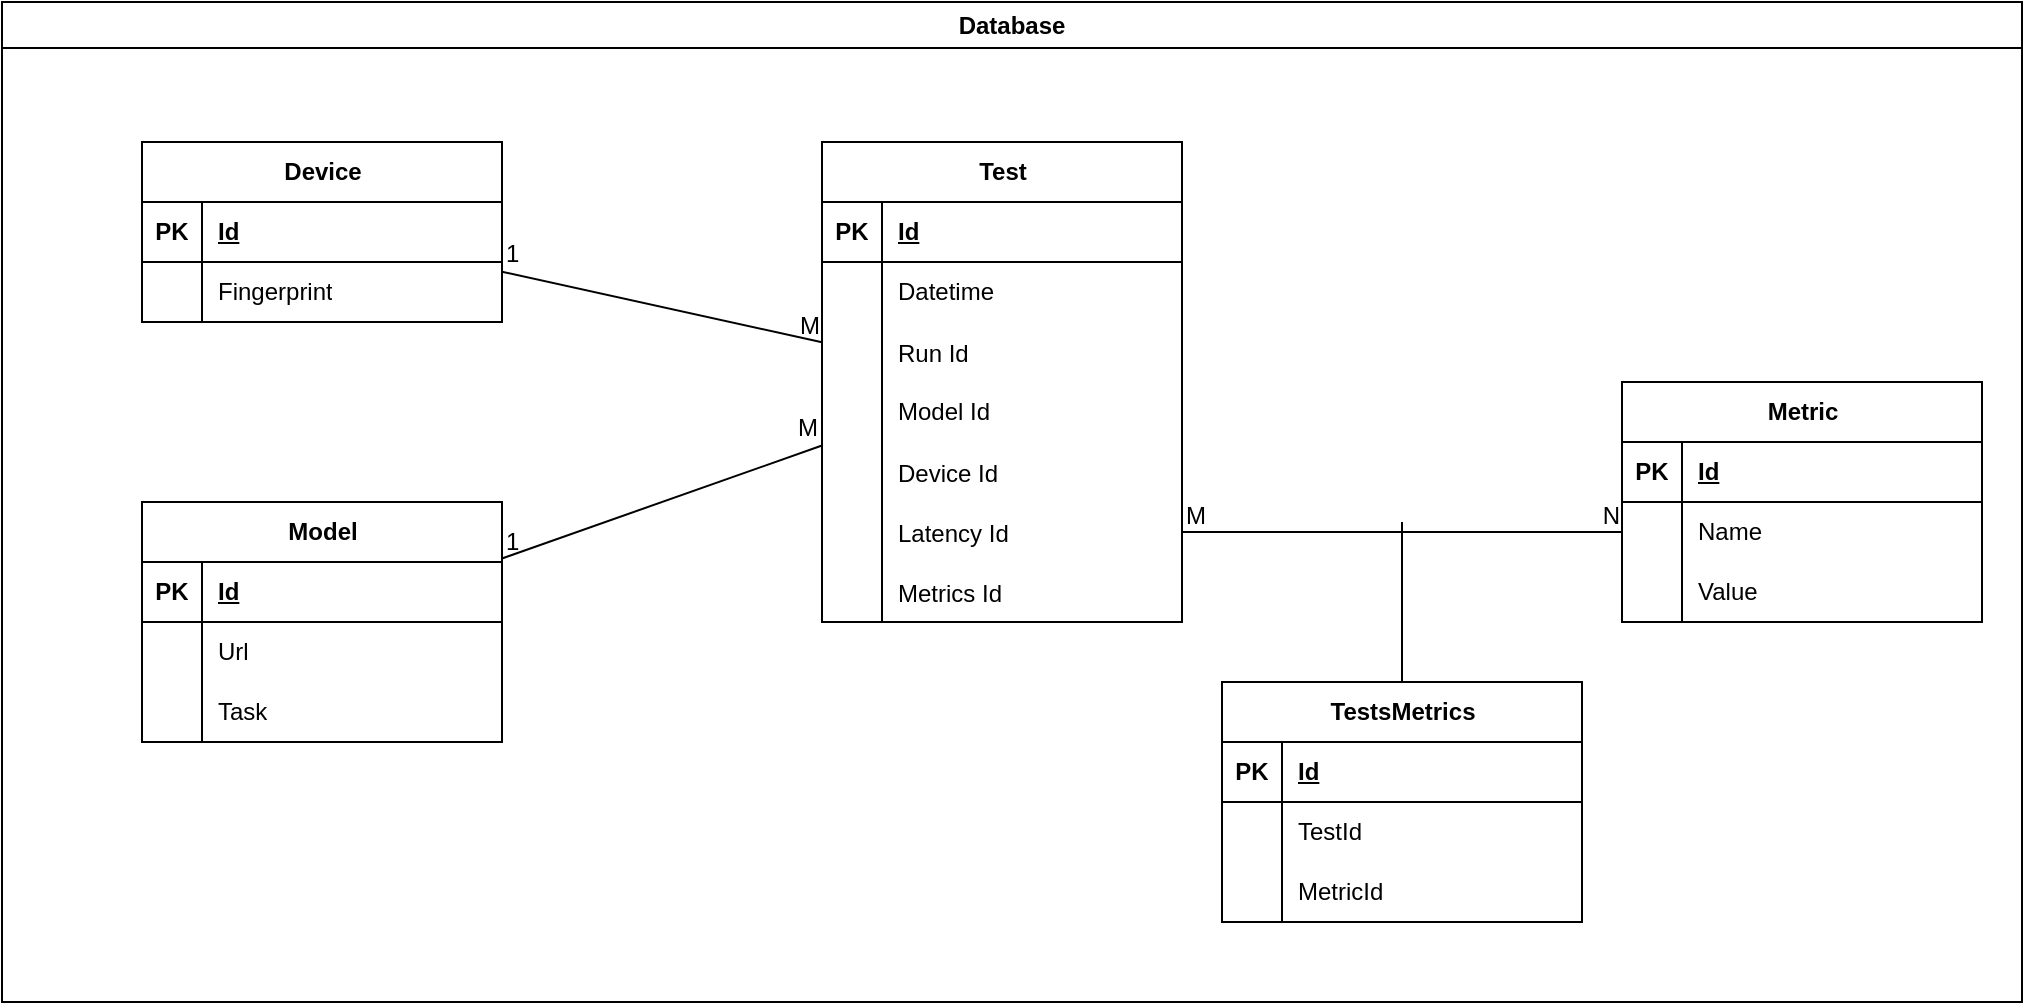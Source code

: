 <mxfile version="25.0.3">
  <diagram name="Page-1" id="eiVfjTH3touZLWz6EHQY">
    <mxGraphModel dx="1388" dy="624" grid="1" gridSize="10" guides="1" tooltips="1" connect="1" arrows="1" fold="1" page="1" pageScale="1" pageWidth="850" pageHeight="1100" math="0" shadow="0">
      <root>
        <mxCell id="0" />
        <mxCell id="1" parent="0" />
        <mxCell id="tyjR8he37Etmvqs3X0Is-111" value="Database" style="swimlane;whiteSpace=wrap;html=1;" parent="1" vertex="1">
          <mxGeometry x="130" y="60" width="1010" height="500" as="geometry" />
        </mxCell>
        <mxCell id="tyjR8he37Etmvqs3X0Is-112" value="Device" style="shape=table;startSize=30;container=1;collapsible=1;childLayout=tableLayout;fixedRows=1;rowLines=0;fontStyle=1;align=center;resizeLast=1;html=1;" parent="tyjR8he37Etmvqs3X0Is-111" vertex="1">
          <mxGeometry x="70" y="70" width="180" height="90" as="geometry" />
        </mxCell>
        <mxCell id="tyjR8he37Etmvqs3X0Is-113" value="" style="shape=tableRow;horizontal=0;startSize=0;swimlaneHead=0;swimlaneBody=0;fillColor=none;collapsible=0;dropTarget=0;points=[[0,0.5],[1,0.5]];portConstraint=eastwest;top=0;left=0;right=0;bottom=1;" parent="tyjR8he37Etmvqs3X0Is-112" vertex="1">
          <mxGeometry y="30" width="180" height="30" as="geometry" />
        </mxCell>
        <mxCell id="tyjR8he37Etmvqs3X0Is-114" value="PK" style="shape=partialRectangle;connectable=0;fillColor=none;top=0;left=0;bottom=0;right=0;fontStyle=1;overflow=hidden;whiteSpace=wrap;html=1;" parent="tyjR8he37Etmvqs3X0Is-113" vertex="1">
          <mxGeometry width="30" height="30" as="geometry">
            <mxRectangle width="30" height="30" as="alternateBounds" />
          </mxGeometry>
        </mxCell>
        <mxCell id="tyjR8he37Etmvqs3X0Is-115" value="Id" style="shape=partialRectangle;connectable=0;fillColor=none;top=0;left=0;bottom=0;right=0;align=left;spacingLeft=6;fontStyle=5;overflow=hidden;whiteSpace=wrap;html=1;" parent="tyjR8he37Etmvqs3X0Is-113" vertex="1">
          <mxGeometry x="30" width="150" height="30" as="geometry">
            <mxRectangle width="150" height="30" as="alternateBounds" />
          </mxGeometry>
        </mxCell>
        <mxCell id="tyjR8he37Etmvqs3X0Is-116" value="" style="shape=tableRow;horizontal=0;startSize=0;swimlaneHead=0;swimlaneBody=0;fillColor=none;collapsible=0;dropTarget=0;points=[[0,0.5],[1,0.5]];portConstraint=eastwest;top=0;left=0;right=0;bottom=0;" parent="tyjR8he37Etmvqs3X0Is-112" vertex="1">
          <mxGeometry y="60" width="180" height="30" as="geometry" />
        </mxCell>
        <mxCell id="tyjR8he37Etmvqs3X0Is-117" value="" style="shape=partialRectangle;connectable=0;fillColor=none;top=0;left=0;bottom=0;right=0;editable=1;overflow=hidden;whiteSpace=wrap;html=1;" parent="tyjR8he37Etmvqs3X0Is-116" vertex="1">
          <mxGeometry width="30" height="30" as="geometry">
            <mxRectangle width="30" height="30" as="alternateBounds" />
          </mxGeometry>
        </mxCell>
        <mxCell id="tyjR8he37Etmvqs3X0Is-118" value="Fingerprint" style="shape=partialRectangle;connectable=0;fillColor=none;top=0;left=0;bottom=0;right=0;align=left;spacingLeft=6;overflow=hidden;whiteSpace=wrap;html=1;" parent="tyjR8he37Etmvqs3X0Is-116" vertex="1">
          <mxGeometry x="30" width="150" height="30" as="geometry">
            <mxRectangle width="150" height="30" as="alternateBounds" />
          </mxGeometry>
        </mxCell>
        <mxCell id="tyjR8he37Etmvqs3X0Is-125" value="Model" style="shape=table;startSize=30;container=1;collapsible=1;childLayout=tableLayout;fixedRows=1;rowLines=0;fontStyle=1;align=center;resizeLast=1;html=1;" parent="tyjR8he37Etmvqs3X0Is-111" vertex="1">
          <mxGeometry x="70" y="250" width="180" height="120" as="geometry" />
        </mxCell>
        <mxCell id="tyjR8he37Etmvqs3X0Is-126" value="" style="shape=tableRow;horizontal=0;startSize=0;swimlaneHead=0;swimlaneBody=0;fillColor=none;collapsible=0;dropTarget=0;points=[[0,0.5],[1,0.5]];portConstraint=eastwest;top=0;left=0;right=0;bottom=1;" parent="tyjR8he37Etmvqs3X0Is-125" vertex="1">
          <mxGeometry y="30" width="180" height="30" as="geometry" />
        </mxCell>
        <mxCell id="tyjR8he37Etmvqs3X0Is-127" value="PK" style="shape=partialRectangle;connectable=0;fillColor=none;top=0;left=0;bottom=0;right=0;fontStyle=1;overflow=hidden;whiteSpace=wrap;html=1;" parent="tyjR8he37Etmvqs3X0Is-126" vertex="1">
          <mxGeometry width="30" height="30" as="geometry">
            <mxRectangle width="30" height="30" as="alternateBounds" />
          </mxGeometry>
        </mxCell>
        <mxCell id="tyjR8he37Etmvqs3X0Is-128" value="Id" style="shape=partialRectangle;connectable=0;fillColor=none;top=0;left=0;bottom=0;right=0;align=left;spacingLeft=6;fontStyle=5;overflow=hidden;whiteSpace=wrap;html=1;" parent="tyjR8he37Etmvqs3X0Is-126" vertex="1">
          <mxGeometry x="30" width="150" height="30" as="geometry">
            <mxRectangle width="150" height="30" as="alternateBounds" />
          </mxGeometry>
        </mxCell>
        <mxCell id="tyjR8he37Etmvqs3X0Is-129" value="" style="shape=tableRow;horizontal=0;startSize=0;swimlaneHead=0;swimlaneBody=0;fillColor=none;collapsible=0;dropTarget=0;points=[[0,0.5],[1,0.5]];portConstraint=eastwest;top=0;left=0;right=0;bottom=0;" parent="tyjR8he37Etmvqs3X0Is-125" vertex="1">
          <mxGeometry y="60" width="180" height="30" as="geometry" />
        </mxCell>
        <mxCell id="tyjR8he37Etmvqs3X0Is-130" value="" style="shape=partialRectangle;connectable=0;fillColor=none;top=0;left=0;bottom=0;right=0;editable=1;overflow=hidden;whiteSpace=wrap;html=1;" parent="tyjR8he37Etmvqs3X0Is-129" vertex="1">
          <mxGeometry width="30" height="30" as="geometry">
            <mxRectangle width="30" height="30" as="alternateBounds" />
          </mxGeometry>
        </mxCell>
        <mxCell id="tyjR8he37Etmvqs3X0Is-131" value="Url" style="shape=partialRectangle;connectable=0;fillColor=none;top=0;left=0;bottom=0;right=0;align=left;spacingLeft=6;overflow=hidden;whiteSpace=wrap;html=1;" parent="tyjR8he37Etmvqs3X0Is-129" vertex="1">
          <mxGeometry x="30" width="150" height="30" as="geometry">
            <mxRectangle width="150" height="30" as="alternateBounds" />
          </mxGeometry>
        </mxCell>
        <mxCell id="tyjR8he37Etmvqs3X0Is-132" value="" style="shape=tableRow;horizontal=0;startSize=0;swimlaneHead=0;swimlaneBody=0;fillColor=none;collapsible=0;dropTarget=0;points=[[0,0.5],[1,0.5]];portConstraint=eastwest;top=0;left=0;right=0;bottom=0;" parent="tyjR8he37Etmvqs3X0Is-125" vertex="1">
          <mxGeometry y="90" width="180" height="30" as="geometry" />
        </mxCell>
        <mxCell id="tyjR8he37Etmvqs3X0Is-133" value="" style="shape=partialRectangle;connectable=0;fillColor=none;top=0;left=0;bottom=0;right=0;editable=1;overflow=hidden;whiteSpace=wrap;html=1;" parent="tyjR8he37Etmvqs3X0Is-132" vertex="1">
          <mxGeometry width="30" height="30" as="geometry">
            <mxRectangle width="30" height="30" as="alternateBounds" />
          </mxGeometry>
        </mxCell>
        <mxCell id="tyjR8he37Etmvqs3X0Is-134" value="Task" style="shape=partialRectangle;connectable=0;fillColor=none;top=0;left=0;bottom=0;right=0;align=left;spacingLeft=6;overflow=hidden;whiteSpace=wrap;html=1;" parent="tyjR8he37Etmvqs3X0Is-132" vertex="1">
          <mxGeometry x="30" width="150" height="30" as="geometry">
            <mxRectangle width="150" height="30" as="alternateBounds" />
          </mxGeometry>
        </mxCell>
        <mxCell id="tyjR8he37Etmvqs3X0Is-148" value="Test" style="shape=table;startSize=30;container=1;collapsible=1;childLayout=tableLayout;fixedRows=1;rowLines=0;fontStyle=1;align=center;resizeLast=1;html=1;" parent="tyjR8he37Etmvqs3X0Is-111" vertex="1">
          <mxGeometry x="410" y="70" width="180" height="240" as="geometry" />
        </mxCell>
        <mxCell id="tyjR8he37Etmvqs3X0Is-149" value="" style="shape=tableRow;horizontal=0;startSize=0;swimlaneHead=0;swimlaneBody=0;fillColor=none;collapsible=0;dropTarget=0;points=[[0,0.5],[1,0.5]];portConstraint=eastwest;top=0;left=0;right=0;bottom=1;" parent="tyjR8he37Etmvqs3X0Is-148" vertex="1">
          <mxGeometry y="30" width="180" height="30" as="geometry" />
        </mxCell>
        <mxCell id="tyjR8he37Etmvqs3X0Is-150" value="PK" style="shape=partialRectangle;connectable=0;fillColor=none;top=0;left=0;bottom=0;right=0;fontStyle=1;overflow=hidden;whiteSpace=wrap;html=1;" parent="tyjR8he37Etmvqs3X0Is-149" vertex="1">
          <mxGeometry width="30" height="30" as="geometry">
            <mxRectangle width="30" height="30" as="alternateBounds" />
          </mxGeometry>
        </mxCell>
        <mxCell id="tyjR8he37Etmvqs3X0Is-151" value="Id" style="shape=partialRectangle;connectable=0;fillColor=none;top=0;left=0;bottom=0;right=0;align=left;spacingLeft=6;fontStyle=5;overflow=hidden;whiteSpace=wrap;html=1;" parent="tyjR8he37Etmvqs3X0Is-149" vertex="1">
          <mxGeometry x="30" width="150" height="30" as="geometry">
            <mxRectangle width="150" height="30" as="alternateBounds" />
          </mxGeometry>
        </mxCell>
        <mxCell id="tyjR8he37Etmvqs3X0Is-152" value="" style="shape=tableRow;horizontal=0;startSize=0;swimlaneHead=0;swimlaneBody=0;fillColor=none;collapsible=0;dropTarget=0;points=[[0,0.5],[1,0.5]];portConstraint=eastwest;top=0;left=0;right=0;bottom=0;" parent="tyjR8he37Etmvqs3X0Is-148" vertex="1">
          <mxGeometry y="60" width="180" height="30" as="geometry" />
        </mxCell>
        <mxCell id="tyjR8he37Etmvqs3X0Is-153" value="" style="shape=partialRectangle;connectable=0;fillColor=none;top=0;left=0;bottom=0;right=0;editable=1;overflow=hidden;whiteSpace=wrap;html=1;" parent="tyjR8he37Etmvqs3X0Is-152" vertex="1">
          <mxGeometry width="30" height="30" as="geometry">
            <mxRectangle width="30" height="30" as="alternateBounds" />
          </mxGeometry>
        </mxCell>
        <mxCell id="tyjR8he37Etmvqs3X0Is-154" value="Datetime" style="shape=partialRectangle;connectable=0;fillColor=none;top=0;left=0;bottom=0;right=0;align=left;spacingLeft=6;overflow=hidden;whiteSpace=wrap;html=1;" parent="tyjR8he37Etmvqs3X0Is-152" vertex="1">
          <mxGeometry x="30" width="150" height="30" as="geometry">
            <mxRectangle width="150" height="30" as="alternateBounds" />
          </mxGeometry>
        </mxCell>
        <mxCell id="CIzaCJLjWcQNwGiYpbvj-1" value="" style="shape=tableRow;horizontal=0;startSize=0;swimlaneHead=0;swimlaneBody=0;fillColor=none;collapsible=0;dropTarget=0;points=[[0,0.5],[1,0.5]];portConstraint=eastwest;top=0;left=0;right=0;bottom=0;" parent="tyjR8he37Etmvqs3X0Is-148" vertex="1">
          <mxGeometry y="90" width="180" height="30" as="geometry" />
        </mxCell>
        <mxCell id="CIzaCJLjWcQNwGiYpbvj-2" value="" style="shape=partialRectangle;connectable=0;fillColor=none;top=0;left=0;bottom=0;right=0;editable=1;overflow=hidden;" parent="CIzaCJLjWcQNwGiYpbvj-1" vertex="1">
          <mxGeometry width="30" height="30" as="geometry">
            <mxRectangle width="30" height="30" as="alternateBounds" />
          </mxGeometry>
        </mxCell>
        <mxCell id="CIzaCJLjWcQNwGiYpbvj-3" value="Run Id" style="shape=partialRectangle;connectable=0;fillColor=none;top=0;left=0;bottom=0;right=0;align=left;spacingLeft=6;overflow=hidden;" parent="CIzaCJLjWcQNwGiYpbvj-1" vertex="1">
          <mxGeometry x="30" width="150" height="30" as="geometry">
            <mxRectangle width="150" height="30" as="alternateBounds" />
          </mxGeometry>
        </mxCell>
        <mxCell id="tyjR8he37Etmvqs3X0Is-155" value="" style="shape=tableRow;horizontal=0;startSize=0;swimlaneHead=0;swimlaneBody=0;fillColor=none;collapsible=0;dropTarget=0;points=[[0,0.5],[1,0.5]];portConstraint=eastwest;top=0;left=0;right=0;bottom=0;" parent="tyjR8he37Etmvqs3X0Is-148" vertex="1">
          <mxGeometry y="120" width="180" height="30" as="geometry" />
        </mxCell>
        <mxCell id="tyjR8he37Etmvqs3X0Is-156" value="" style="shape=partialRectangle;connectable=0;fillColor=none;top=0;left=0;bottom=0;right=0;editable=1;overflow=hidden;whiteSpace=wrap;html=1;" parent="tyjR8he37Etmvqs3X0Is-155" vertex="1">
          <mxGeometry width="30" height="30" as="geometry">
            <mxRectangle width="30" height="30" as="alternateBounds" />
          </mxGeometry>
        </mxCell>
        <mxCell id="tyjR8he37Etmvqs3X0Is-157" value="Model Id" style="shape=partialRectangle;connectable=0;fillColor=none;top=0;left=0;bottom=0;right=0;align=left;spacingLeft=6;overflow=hidden;whiteSpace=wrap;html=1;" parent="tyjR8he37Etmvqs3X0Is-155" vertex="1">
          <mxGeometry x="30" width="150" height="30" as="geometry">
            <mxRectangle width="150" height="30" as="alternateBounds" />
          </mxGeometry>
        </mxCell>
        <mxCell id="tyjR8he37Etmvqs3X0Is-158" value="" style="shape=tableRow;horizontal=0;startSize=0;swimlaneHead=0;swimlaneBody=0;fillColor=none;collapsible=0;dropTarget=0;points=[[0,0.5],[1,0.5]];portConstraint=eastwest;top=0;left=0;right=0;bottom=0;" parent="tyjR8he37Etmvqs3X0Is-148" vertex="1">
          <mxGeometry y="150" width="180" height="30" as="geometry" />
        </mxCell>
        <mxCell id="tyjR8he37Etmvqs3X0Is-159" value="" style="shape=partialRectangle;connectable=0;fillColor=none;top=0;left=0;bottom=0;right=0;editable=1;overflow=hidden;" parent="tyjR8he37Etmvqs3X0Is-158" vertex="1">
          <mxGeometry width="30" height="30" as="geometry">
            <mxRectangle width="30" height="30" as="alternateBounds" />
          </mxGeometry>
        </mxCell>
        <mxCell id="tyjR8he37Etmvqs3X0Is-160" value="Device Id" style="shape=partialRectangle;connectable=0;fillColor=none;top=0;left=0;bottom=0;right=0;align=left;spacingLeft=6;overflow=hidden;" parent="tyjR8he37Etmvqs3X0Is-158" vertex="1">
          <mxGeometry x="30" width="150" height="30" as="geometry">
            <mxRectangle width="150" height="30" as="alternateBounds" />
          </mxGeometry>
        </mxCell>
        <mxCell id="tyjR8he37Etmvqs3X0Is-161" value="" style="shape=tableRow;horizontal=0;startSize=0;swimlaneHead=0;swimlaneBody=0;fillColor=none;collapsible=0;dropTarget=0;points=[[0,0.5],[1,0.5]];portConstraint=eastwest;top=0;left=0;right=0;bottom=0;" parent="tyjR8he37Etmvqs3X0Is-148" vertex="1">
          <mxGeometry y="180" width="180" height="30" as="geometry" />
        </mxCell>
        <mxCell id="tyjR8he37Etmvqs3X0Is-162" value="" style="shape=partialRectangle;connectable=0;fillColor=none;top=0;left=0;bottom=0;right=0;editable=1;overflow=hidden;" parent="tyjR8he37Etmvqs3X0Is-161" vertex="1">
          <mxGeometry width="30" height="30" as="geometry">
            <mxRectangle width="30" height="30" as="alternateBounds" />
          </mxGeometry>
        </mxCell>
        <mxCell id="tyjR8he37Etmvqs3X0Is-163" value="Latency Id" style="shape=partialRectangle;connectable=0;fillColor=none;top=0;left=0;bottom=0;right=0;align=left;spacingLeft=6;overflow=hidden;" parent="tyjR8he37Etmvqs3X0Is-161" vertex="1">
          <mxGeometry x="30" width="150" height="30" as="geometry">
            <mxRectangle width="150" height="30" as="alternateBounds" />
          </mxGeometry>
        </mxCell>
        <mxCell id="tyjR8he37Etmvqs3X0Is-164" value="" style="shape=tableRow;horizontal=0;startSize=0;swimlaneHead=0;swimlaneBody=0;fillColor=none;collapsible=0;dropTarget=0;points=[[0,0.5],[1,0.5]];portConstraint=eastwest;top=0;left=0;right=0;bottom=0;" parent="tyjR8he37Etmvqs3X0Is-148" vertex="1">
          <mxGeometry y="210" width="180" height="30" as="geometry" />
        </mxCell>
        <mxCell id="tyjR8he37Etmvqs3X0Is-165" value="" style="shape=partialRectangle;connectable=0;fillColor=none;top=0;left=0;bottom=0;right=0;editable=1;overflow=hidden;" parent="tyjR8he37Etmvqs3X0Is-164" vertex="1">
          <mxGeometry width="30" height="30" as="geometry">
            <mxRectangle width="30" height="30" as="alternateBounds" />
          </mxGeometry>
        </mxCell>
        <mxCell id="tyjR8he37Etmvqs3X0Is-166" value="Metrics Id" style="shape=partialRectangle;connectable=0;fillColor=none;top=0;left=0;bottom=0;right=0;align=left;spacingLeft=6;overflow=hidden;" parent="tyjR8he37Etmvqs3X0Is-164" vertex="1">
          <mxGeometry x="30" width="150" height="30" as="geometry">
            <mxRectangle width="150" height="30" as="alternateBounds" />
          </mxGeometry>
        </mxCell>
        <mxCell id="tyjR8he37Etmvqs3X0Is-198" value="" style="endArrow=none;html=1;rounded=0;" parent="tyjR8he37Etmvqs3X0Is-111" source="tyjR8he37Etmvqs3X0Is-112" target="tyjR8he37Etmvqs3X0Is-148" edge="1">
          <mxGeometry relative="1" as="geometry">
            <mxPoint x="420" y="350" as="sourcePoint" />
            <mxPoint x="580" y="350" as="targetPoint" />
          </mxGeometry>
        </mxCell>
        <mxCell id="tyjR8he37Etmvqs3X0Is-199" value="1" style="resizable=0;html=1;whiteSpace=wrap;align=left;verticalAlign=bottom;" parent="tyjR8he37Etmvqs3X0Is-198" connectable="0" vertex="1">
          <mxGeometry x="-1" relative="1" as="geometry" />
        </mxCell>
        <mxCell id="tyjR8he37Etmvqs3X0Is-200" value="M" style="resizable=0;html=1;whiteSpace=wrap;align=right;verticalAlign=bottom;" parent="tyjR8he37Etmvqs3X0Is-198" connectable="0" vertex="1">
          <mxGeometry x="1" relative="1" as="geometry" />
        </mxCell>
        <mxCell id="tyjR8he37Etmvqs3X0Is-201" value="" style="endArrow=none;html=1;rounded=0;" parent="tyjR8he37Etmvqs3X0Is-111" source="tyjR8he37Etmvqs3X0Is-125" target="tyjR8he37Etmvqs3X0Is-148" edge="1">
          <mxGeometry relative="1" as="geometry">
            <mxPoint x="260" y="141" as="sourcePoint" />
            <mxPoint x="420" y="169" as="targetPoint" />
          </mxGeometry>
        </mxCell>
        <mxCell id="tyjR8he37Etmvqs3X0Is-202" value="1" style="resizable=0;html=1;whiteSpace=wrap;align=left;verticalAlign=bottom;" parent="tyjR8he37Etmvqs3X0Is-201" connectable="0" vertex="1">
          <mxGeometry x="-1" relative="1" as="geometry" />
        </mxCell>
        <mxCell id="tyjR8he37Etmvqs3X0Is-203" value="M" style="resizable=0;html=1;whiteSpace=wrap;align=right;verticalAlign=bottom;" parent="tyjR8he37Etmvqs3X0Is-201" connectable="0" vertex="1">
          <mxGeometry x="1" relative="1" as="geometry" />
        </mxCell>
        <mxCell id="DSlzepepZtzPSuuX6TnL-1" value="Metric" style="shape=table;startSize=30;container=1;collapsible=1;childLayout=tableLayout;fixedRows=1;rowLines=0;fontStyle=1;align=center;resizeLast=1;html=1;" vertex="1" parent="tyjR8he37Etmvqs3X0Is-111">
          <mxGeometry x="810" y="190" width="180" height="120" as="geometry" />
        </mxCell>
        <mxCell id="DSlzepepZtzPSuuX6TnL-2" value="" style="shape=tableRow;horizontal=0;startSize=0;swimlaneHead=0;swimlaneBody=0;fillColor=none;collapsible=0;dropTarget=0;points=[[0,0.5],[1,0.5]];portConstraint=eastwest;top=0;left=0;right=0;bottom=1;" vertex="1" parent="DSlzepepZtzPSuuX6TnL-1">
          <mxGeometry y="30" width="180" height="30" as="geometry" />
        </mxCell>
        <mxCell id="DSlzepepZtzPSuuX6TnL-3" value="PK" style="shape=partialRectangle;connectable=0;fillColor=none;top=0;left=0;bottom=0;right=0;fontStyle=1;overflow=hidden;whiteSpace=wrap;html=1;" vertex="1" parent="DSlzepepZtzPSuuX6TnL-2">
          <mxGeometry width="30" height="30" as="geometry">
            <mxRectangle width="30" height="30" as="alternateBounds" />
          </mxGeometry>
        </mxCell>
        <mxCell id="DSlzepepZtzPSuuX6TnL-4" value="Id" style="shape=partialRectangle;connectable=0;fillColor=none;top=0;left=0;bottom=0;right=0;align=left;spacingLeft=6;fontStyle=5;overflow=hidden;whiteSpace=wrap;html=1;" vertex="1" parent="DSlzepepZtzPSuuX6TnL-2">
          <mxGeometry x="30" width="150" height="30" as="geometry">
            <mxRectangle width="150" height="30" as="alternateBounds" />
          </mxGeometry>
        </mxCell>
        <mxCell id="DSlzepepZtzPSuuX6TnL-5" value="" style="shape=tableRow;horizontal=0;startSize=0;swimlaneHead=0;swimlaneBody=0;fillColor=none;collapsible=0;dropTarget=0;points=[[0,0.5],[1,0.5]];portConstraint=eastwest;top=0;left=0;right=0;bottom=0;" vertex="1" parent="DSlzepepZtzPSuuX6TnL-1">
          <mxGeometry y="60" width="180" height="30" as="geometry" />
        </mxCell>
        <mxCell id="DSlzepepZtzPSuuX6TnL-6" value="" style="shape=partialRectangle;connectable=0;fillColor=none;top=0;left=0;bottom=0;right=0;editable=1;overflow=hidden;whiteSpace=wrap;html=1;" vertex="1" parent="DSlzepepZtzPSuuX6TnL-5">
          <mxGeometry width="30" height="30" as="geometry">
            <mxRectangle width="30" height="30" as="alternateBounds" />
          </mxGeometry>
        </mxCell>
        <mxCell id="DSlzepepZtzPSuuX6TnL-7" value="Name" style="shape=partialRectangle;connectable=0;fillColor=none;top=0;left=0;bottom=0;right=0;align=left;spacingLeft=6;overflow=hidden;whiteSpace=wrap;html=1;" vertex="1" parent="DSlzepepZtzPSuuX6TnL-5">
          <mxGeometry x="30" width="150" height="30" as="geometry">
            <mxRectangle width="150" height="30" as="alternateBounds" />
          </mxGeometry>
        </mxCell>
        <mxCell id="DSlzepepZtzPSuuX6TnL-8" value="" style="shape=tableRow;horizontal=0;startSize=0;swimlaneHead=0;swimlaneBody=0;fillColor=none;collapsible=0;dropTarget=0;points=[[0,0.5],[1,0.5]];portConstraint=eastwest;top=0;left=0;right=0;bottom=0;" vertex="1" parent="DSlzepepZtzPSuuX6TnL-1">
          <mxGeometry y="90" width="180" height="30" as="geometry" />
        </mxCell>
        <mxCell id="DSlzepepZtzPSuuX6TnL-9" value="" style="shape=partialRectangle;connectable=0;fillColor=none;top=0;left=0;bottom=0;right=0;editable=1;overflow=hidden;whiteSpace=wrap;html=1;" vertex="1" parent="DSlzepepZtzPSuuX6TnL-8">
          <mxGeometry width="30" height="30" as="geometry">
            <mxRectangle width="30" height="30" as="alternateBounds" />
          </mxGeometry>
        </mxCell>
        <mxCell id="DSlzepepZtzPSuuX6TnL-10" value="Value" style="shape=partialRectangle;connectable=0;fillColor=none;top=0;left=0;bottom=0;right=0;align=left;spacingLeft=6;overflow=hidden;whiteSpace=wrap;html=1;" vertex="1" parent="DSlzepepZtzPSuuX6TnL-8">
          <mxGeometry x="30" width="150" height="30" as="geometry">
            <mxRectangle width="150" height="30" as="alternateBounds" />
          </mxGeometry>
        </mxCell>
        <mxCell id="DSlzepepZtzPSuuX6TnL-14" value="TestsMetrics" style="shape=table;startSize=30;container=1;collapsible=1;childLayout=tableLayout;fixedRows=1;rowLines=0;fontStyle=1;align=center;resizeLast=1;html=1;" vertex="1" parent="tyjR8he37Etmvqs3X0Is-111">
          <mxGeometry x="610" y="340" width="180" height="120" as="geometry" />
        </mxCell>
        <mxCell id="DSlzepepZtzPSuuX6TnL-15" value="" style="shape=tableRow;horizontal=0;startSize=0;swimlaneHead=0;swimlaneBody=0;fillColor=none;collapsible=0;dropTarget=0;points=[[0,0.5],[1,0.5]];portConstraint=eastwest;top=0;left=0;right=0;bottom=1;" vertex="1" parent="DSlzepepZtzPSuuX6TnL-14">
          <mxGeometry y="30" width="180" height="30" as="geometry" />
        </mxCell>
        <mxCell id="DSlzepepZtzPSuuX6TnL-16" value="PK" style="shape=partialRectangle;connectable=0;fillColor=none;top=0;left=0;bottom=0;right=0;fontStyle=1;overflow=hidden;whiteSpace=wrap;html=1;" vertex="1" parent="DSlzepepZtzPSuuX6TnL-15">
          <mxGeometry width="30" height="30" as="geometry">
            <mxRectangle width="30" height="30" as="alternateBounds" />
          </mxGeometry>
        </mxCell>
        <mxCell id="DSlzepepZtzPSuuX6TnL-17" value="Id" style="shape=partialRectangle;connectable=0;fillColor=none;top=0;left=0;bottom=0;right=0;align=left;spacingLeft=6;fontStyle=5;overflow=hidden;whiteSpace=wrap;html=1;" vertex="1" parent="DSlzepepZtzPSuuX6TnL-15">
          <mxGeometry x="30" width="150" height="30" as="geometry">
            <mxRectangle width="150" height="30" as="alternateBounds" />
          </mxGeometry>
        </mxCell>
        <mxCell id="DSlzepepZtzPSuuX6TnL-18" value="" style="shape=tableRow;horizontal=0;startSize=0;swimlaneHead=0;swimlaneBody=0;fillColor=none;collapsible=0;dropTarget=0;points=[[0,0.5],[1,0.5]];portConstraint=eastwest;top=0;left=0;right=0;bottom=0;" vertex="1" parent="DSlzepepZtzPSuuX6TnL-14">
          <mxGeometry y="60" width="180" height="30" as="geometry" />
        </mxCell>
        <mxCell id="DSlzepepZtzPSuuX6TnL-19" value="" style="shape=partialRectangle;connectable=0;fillColor=none;top=0;left=0;bottom=0;right=0;editable=1;overflow=hidden;whiteSpace=wrap;html=1;" vertex="1" parent="DSlzepepZtzPSuuX6TnL-18">
          <mxGeometry width="30" height="30" as="geometry">
            <mxRectangle width="30" height="30" as="alternateBounds" />
          </mxGeometry>
        </mxCell>
        <mxCell id="DSlzepepZtzPSuuX6TnL-20" value="TestId" style="shape=partialRectangle;connectable=0;fillColor=none;top=0;left=0;bottom=0;right=0;align=left;spacingLeft=6;overflow=hidden;whiteSpace=wrap;html=1;" vertex="1" parent="DSlzepepZtzPSuuX6TnL-18">
          <mxGeometry x="30" width="150" height="30" as="geometry">
            <mxRectangle width="150" height="30" as="alternateBounds" />
          </mxGeometry>
        </mxCell>
        <mxCell id="DSlzepepZtzPSuuX6TnL-21" value="" style="shape=tableRow;horizontal=0;startSize=0;swimlaneHead=0;swimlaneBody=0;fillColor=none;collapsible=0;dropTarget=0;points=[[0,0.5],[1,0.5]];portConstraint=eastwest;top=0;left=0;right=0;bottom=0;" vertex="1" parent="DSlzepepZtzPSuuX6TnL-14">
          <mxGeometry y="90" width="180" height="30" as="geometry" />
        </mxCell>
        <mxCell id="DSlzepepZtzPSuuX6TnL-22" value="" style="shape=partialRectangle;connectable=0;fillColor=none;top=0;left=0;bottom=0;right=0;editable=1;overflow=hidden;whiteSpace=wrap;html=1;" vertex="1" parent="DSlzepepZtzPSuuX6TnL-21">
          <mxGeometry width="30" height="30" as="geometry">
            <mxRectangle width="30" height="30" as="alternateBounds" />
          </mxGeometry>
        </mxCell>
        <mxCell id="DSlzepepZtzPSuuX6TnL-23" value="MetricId" style="shape=partialRectangle;connectable=0;fillColor=none;top=0;left=0;bottom=0;right=0;align=left;spacingLeft=6;overflow=hidden;whiteSpace=wrap;html=1;" vertex="1" parent="DSlzepepZtzPSuuX6TnL-21">
          <mxGeometry x="30" width="150" height="30" as="geometry">
            <mxRectangle width="150" height="30" as="alternateBounds" />
          </mxGeometry>
        </mxCell>
        <mxCell id="DSlzepepZtzPSuuX6TnL-46" value="" style="endArrow=none;html=1;rounded=0;exitX=1;exitY=0.5;exitDx=0;exitDy=0;entryX=0;entryY=0.5;entryDx=0;entryDy=0;" edge="1" parent="tyjR8he37Etmvqs3X0Is-111" source="tyjR8he37Etmvqs3X0Is-161" target="DSlzepepZtzPSuuX6TnL-5">
          <mxGeometry relative="1" as="geometry">
            <mxPoint x="630" y="129.41" as="sourcePoint" />
            <mxPoint x="790" y="129.41" as="targetPoint" />
            <Array as="points" />
          </mxGeometry>
        </mxCell>
        <mxCell id="DSlzepepZtzPSuuX6TnL-47" value="M" style="resizable=0;html=1;whiteSpace=wrap;align=left;verticalAlign=bottom;" connectable="0" vertex="1" parent="DSlzepepZtzPSuuX6TnL-46">
          <mxGeometry x="-1" relative="1" as="geometry" />
        </mxCell>
        <mxCell id="DSlzepepZtzPSuuX6TnL-48" value="N" style="resizable=0;html=1;whiteSpace=wrap;align=right;verticalAlign=bottom;" connectable="0" vertex="1" parent="DSlzepepZtzPSuuX6TnL-46">
          <mxGeometry x="1" relative="1" as="geometry" />
        </mxCell>
        <mxCell id="DSlzepepZtzPSuuX6TnL-52" value="" style="endArrow=none;html=1;rounded=0;entryX=0.5;entryY=0;entryDx=0;entryDy=0;" edge="1" parent="1" target="DSlzepepZtzPSuuX6TnL-14">
          <mxGeometry relative="1" as="geometry">
            <mxPoint x="830" y="320" as="sourcePoint" />
            <mxPoint x="670" y="450" as="targetPoint" />
          </mxGeometry>
        </mxCell>
      </root>
    </mxGraphModel>
  </diagram>
</mxfile>
